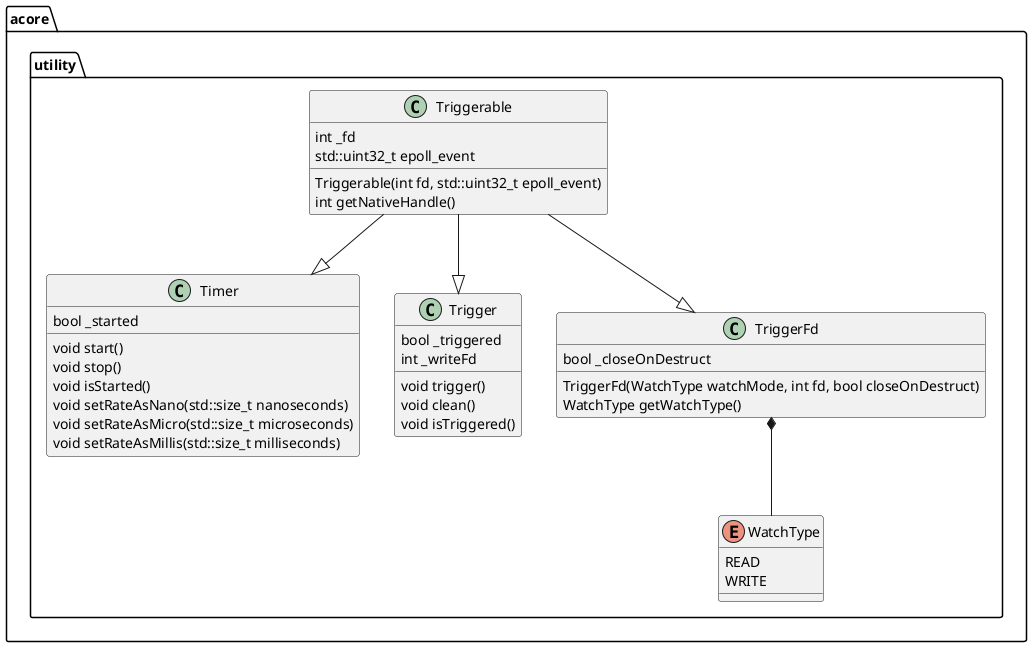 @startuml

namespace acore {
    namespace utility {
        class Triggerable {
            int _fd
            std::uint32_t epoll_event
            Triggerable(int fd, std::uint32_t epoll_event)
            int getNativeHandle()
        }

        class Timer {
            bool _started
            void start()
            void stop()
            void isStarted()
            void setRateAsNano(std::size_t nanoseconds)
            void setRateAsMicro(std::size_t microseconds)
            void setRateAsMillis(std::size_t milliseconds)
        }

        class Trigger {
            bool _triggered
            int _writeFd
            void trigger()
            void clean()
            void isTriggered()
        }

        class TriggerFd {
            bool _closeOnDestruct
            TriggerFd(WatchType watchMode, int fd, bool closeOnDestruct)
            WatchType getWatchType()
        }

        Triggerable --|> Timer
        Triggerable --|> Trigger
        Triggerable --|> TriggerFd
        TriggerFd *-- WatchType

        enum WatchType {
            READ
            WRITE
        }
    }
}

@enduml